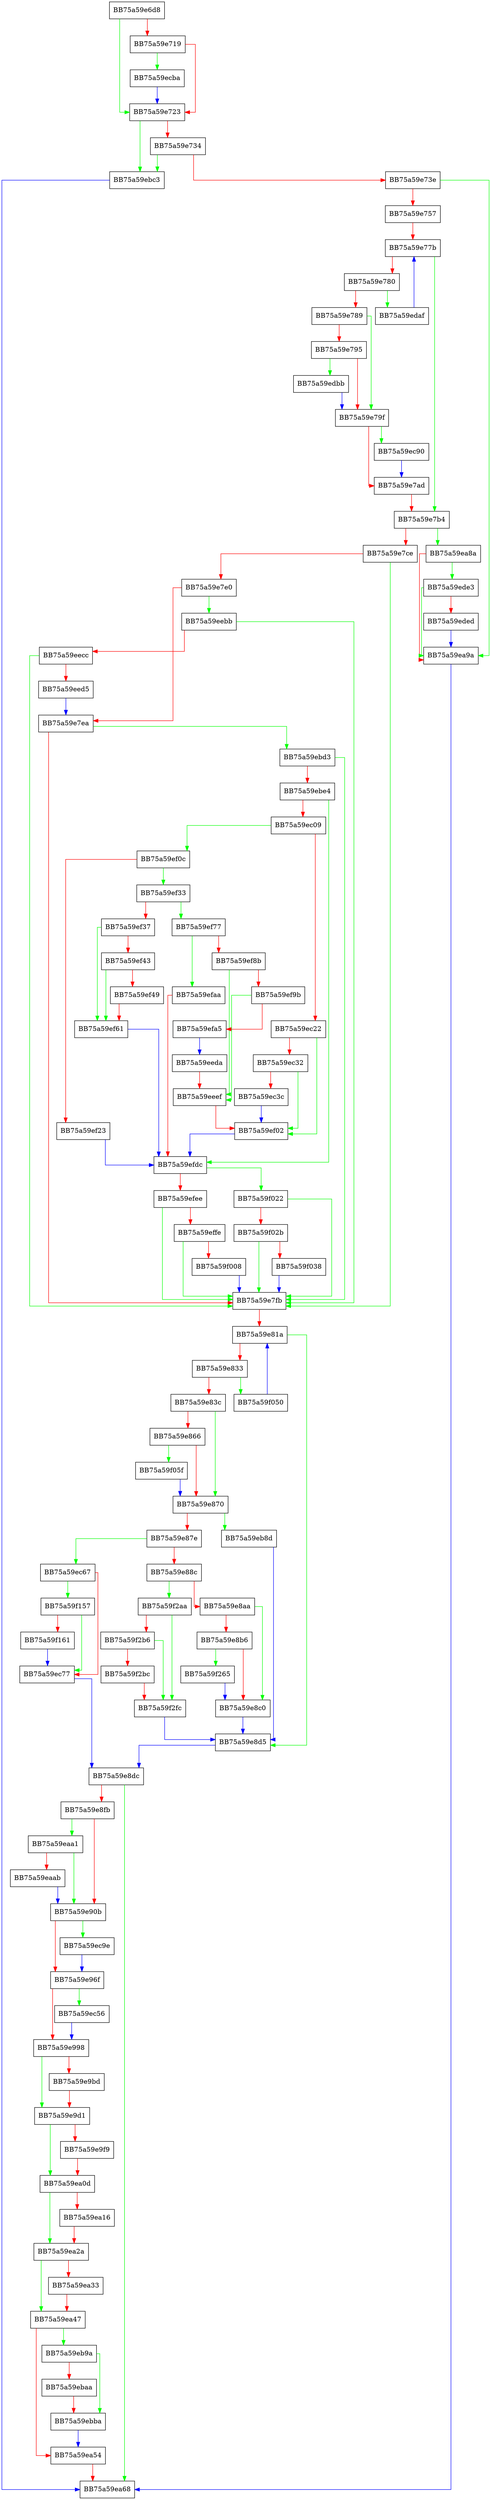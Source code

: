 digraph UberScanClose {
  node [shape="box"];
  graph [splines=ortho];
  BB75a59e6d8 -> BB75a59e723 [color="green"];
  BB75a59e6d8 -> BB75a59e719 [color="red"];
  BB75a59e719 -> BB75a59ecba [color="green"];
  BB75a59e719 -> BB75a59e723 [color="red"];
  BB75a59e723 -> BB75a59ebc3 [color="green"];
  BB75a59e723 -> BB75a59e734 [color="red"];
  BB75a59e734 -> BB75a59ebc3 [color="green"];
  BB75a59e734 -> BB75a59e73e [color="red"];
  BB75a59e73e -> BB75a59ea9a [color="green"];
  BB75a59e73e -> BB75a59e757 [color="red"];
  BB75a59e757 -> BB75a59e77b [color="red"];
  BB75a59e77b -> BB75a59e7b4 [color="green"];
  BB75a59e77b -> BB75a59e780 [color="red"];
  BB75a59e780 -> BB75a59edaf [color="green"];
  BB75a59e780 -> BB75a59e789 [color="red"];
  BB75a59e789 -> BB75a59e79f [color="green"];
  BB75a59e789 -> BB75a59e795 [color="red"];
  BB75a59e795 -> BB75a59edbb [color="green"];
  BB75a59e795 -> BB75a59e79f [color="red"];
  BB75a59e79f -> BB75a59ec90 [color="green"];
  BB75a59e79f -> BB75a59e7ad [color="red"];
  BB75a59e7ad -> BB75a59e7b4 [color="red"];
  BB75a59e7b4 -> BB75a59ea8a [color="green"];
  BB75a59e7b4 -> BB75a59e7ce [color="red"];
  BB75a59e7ce -> BB75a59e7fb [color="green"];
  BB75a59e7ce -> BB75a59e7e0 [color="red"];
  BB75a59e7e0 -> BB75a59eebb [color="green"];
  BB75a59e7e0 -> BB75a59e7ea [color="red"];
  BB75a59e7ea -> BB75a59ebd3 [color="green"];
  BB75a59e7ea -> BB75a59e7fb [color="red"];
  BB75a59e7fb -> BB75a59e81a [color="red"];
  BB75a59e81a -> BB75a59e8d5 [color="green"];
  BB75a59e81a -> BB75a59e833 [color="red"];
  BB75a59e833 -> BB75a59f050 [color="green"];
  BB75a59e833 -> BB75a59e83c [color="red"];
  BB75a59e83c -> BB75a59e870 [color="green"];
  BB75a59e83c -> BB75a59e866 [color="red"];
  BB75a59e866 -> BB75a59f05f [color="green"];
  BB75a59e866 -> BB75a59e870 [color="red"];
  BB75a59e870 -> BB75a59eb8d [color="green"];
  BB75a59e870 -> BB75a59e87e [color="red"];
  BB75a59e87e -> BB75a59ec67 [color="green"];
  BB75a59e87e -> BB75a59e88c [color="red"];
  BB75a59e88c -> BB75a59f2aa [color="green"];
  BB75a59e88c -> BB75a59e8aa [color="red"];
  BB75a59e8aa -> BB75a59e8c0 [color="green"];
  BB75a59e8aa -> BB75a59e8b6 [color="red"];
  BB75a59e8b6 -> BB75a59f265 [color="green"];
  BB75a59e8b6 -> BB75a59e8c0 [color="red"];
  BB75a59e8c0 -> BB75a59e8d5 [color="blue"];
  BB75a59e8d5 -> BB75a59e8dc [color="blue"];
  BB75a59e8dc -> BB75a59ea68 [color="green"];
  BB75a59e8dc -> BB75a59e8fb [color="red"];
  BB75a59e8fb -> BB75a59eaa1 [color="green"];
  BB75a59e8fb -> BB75a59e90b [color="red"];
  BB75a59e90b -> BB75a59ec9e [color="green"];
  BB75a59e90b -> BB75a59e96f [color="red"];
  BB75a59e96f -> BB75a59ec56 [color="green"];
  BB75a59e96f -> BB75a59e998 [color="red"];
  BB75a59e998 -> BB75a59e9d1 [color="green"];
  BB75a59e998 -> BB75a59e9bd [color="red"];
  BB75a59e9bd -> BB75a59e9d1 [color="red"];
  BB75a59e9d1 -> BB75a59ea0d [color="green"];
  BB75a59e9d1 -> BB75a59e9f9 [color="red"];
  BB75a59e9f9 -> BB75a59ea0d [color="red"];
  BB75a59ea0d -> BB75a59ea2a [color="green"];
  BB75a59ea0d -> BB75a59ea16 [color="red"];
  BB75a59ea16 -> BB75a59ea2a [color="red"];
  BB75a59ea2a -> BB75a59ea47 [color="green"];
  BB75a59ea2a -> BB75a59ea33 [color="red"];
  BB75a59ea33 -> BB75a59ea47 [color="red"];
  BB75a59ea47 -> BB75a59eb9a [color="green"];
  BB75a59ea47 -> BB75a59ea54 [color="red"];
  BB75a59ea54 -> BB75a59ea68 [color="red"];
  BB75a59ea8a -> BB75a59ede3 [color="green"];
  BB75a59ea8a -> BB75a59ea9a [color="red"];
  BB75a59ea9a -> BB75a59ea68 [color="blue"];
  BB75a59eaa1 -> BB75a59e90b [color="green"];
  BB75a59eaa1 -> BB75a59eaab [color="red"];
  BB75a59eaab -> BB75a59e90b [color="blue"];
  BB75a59eb8d -> BB75a59e8d5 [color="blue"];
  BB75a59eb9a -> BB75a59ebba [color="green"];
  BB75a59eb9a -> BB75a59ebaa [color="red"];
  BB75a59ebaa -> BB75a59ebba [color="red"];
  BB75a59ebba -> BB75a59ea54 [color="blue"];
  BB75a59ebc3 -> BB75a59ea68 [color="blue"];
  BB75a59ebd3 -> BB75a59e7fb [color="green"];
  BB75a59ebd3 -> BB75a59ebe4 [color="red"];
  BB75a59ebe4 -> BB75a59efdc [color="green"];
  BB75a59ebe4 -> BB75a59ec09 [color="red"];
  BB75a59ec09 -> BB75a59ef0c [color="green"];
  BB75a59ec09 -> BB75a59ec22 [color="red"];
  BB75a59ec22 -> BB75a59ef02 [color="green"];
  BB75a59ec22 -> BB75a59ec32 [color="red"];
  BB75a59ec32 -> BB75a59ef02 [color="green"];
  BB75a59ec32 -> BB75a59ec3c [color="red"];
  BB75a59ec3c -> BB75a59ef02 [color="blue"];
  BB75a59ec56 -> BB75a59e998 [color="blue"];
  BB75a59ec67 -> BB75a59f157 [color="green"];
  BB75a59ec67 -> BB75a59ec77 [color="red"];
  BB75a59ec77 -> BB75a59e8dc [color="blue"];
  BB75a59ec90 -> BB75a59e7ad [color="blue"];
  BB75a59ec9e -> BB75a59e96f [color="blue"];
  BB75a59ecba -> BB75a59e723 [color="blue"];
  BB75a59edaf -> BB75a59e77b [color="blue"];
  BB75a59edbb -> BB75a59e79f [color="blue"];
  BB75a59ede3 -> BB75a59ea9a [color="green"];
  BB75a59ede3 -> BB75a59eded [color="red"];
  BB75a59eded -> BB75a59ea9a [color="blue"];
  BB75a59eebb -> BB75a59e7fb [color="green"];
  BB75a59eebb -> BB75a59eecc [color="red"];
  BB75a59eecc -> BB75a59e7fb [color="green"];
  BB75a59eecc -> BB75a59eed5 [color="red"];
  BB75a59eed5 -> BB75a59e7ea [color="blue"];
  BB75a59eeda -> BB75a59eeef [color="red"];
  BB75a59eeef -> BB75a59ef02 [color="red"];
  BB75a59ef02 -> BB75a59efdc [color="blue"];
  BB75a59ef0c -> BB75a59ef33 [color="green"];
  BB75a59ef0c -> BB75a59ef23 [color="red"];
  BB75a59ef23 -> BB75a59efdc [color="blue"];
  BB75a59ef33 -> BB75a59ef77 [color="green"];
  BB75a59ef33 -> BB75a59ef37 [color="red"];
  BB75a59ef37 -> BB75a59ef61 [color="green"];
  BB75a59ef37 -> BB75a59ef43 [color="red"];
  BB75a59ef43 -> BB75a59ef61 [color="green"];
  BB75a59ef43 -> BB75a59ef49 [color="red"];
  BB75a59ef49 -> BB75a59ef61 [color="red"];
  BB75a59ef61 -> BB75a59efdc [color="blue"];
  BB75a59ef77 -> BB75a59efaa [color="green"];
  BB75a59ef77 -> BB75a59ef8b [color="red"];
  BB75a59ef8b -> BB75a59eeef [color="green"];
  BB75a59ef8b -> BB75a59ef9b [color="red"];
  BB75a59ef9b -> BB75a59eeef [color="green"];
  BB75a59ef9b -> BB75a59efa5 [color="red"];
  BB75a59efa5 -> BB75a59eeda [color="blue"];
  BB75a59efaa -> BB75a59efdc [color="red"];
  BB75a59efdc -> BB75a59f022 [color="green"];
  BB75a59efdc -> BB75a59efee [color="red"];
  BB75a59efee -> BB75a59e7fb [color="green"];
  BB75a59efee -> BB75a59effe [color="red"];
  BB75a59effe -> BB75a59e7fb [color="green"];
  BB75a59effe -> BB75a59f008 [color="red"];
  BB75a59f008 -> BB75a59e7fb [color="blue"];
  BB75a59f022 -> BB75a59e7fb [color="green"];
  BB75a59f022 -> BB75a59f02b [color="red"];
  BB75a59f02b -> BB75a59e7fb [color="green"];
  BB75a59f02b -> BB75a59f038 [color="red"];
  BB75a59f038 -> BB75a59e7fb [color="blue"];
  BB75a59f050 -> BB75a59e81a [color="blue"];
  BB75a59f05f -> BB75a59e870 [color="blue"];
  BB75a59f157 -> BB75a59ec77 [color="green"];
  BB75a59f157 -> BB75a59f161 [color="red"];
  BB75a59f161 -> BB75a59ec77 [color="blue"];
  BB75a59f265 -> BB75a59e8c0 [color="blue"];
  BB75a59f2aa -> BB75a59f2fc [color="green"];
  BB75a59f2aa -> BB75a59f2b6 [color="red"];
  BB75a59f2b6 -> BB75a59f2fc [color="green"];
  BB75a59f2b6 -> BB75a59f2bc [color="red"];
  BB75a59f2bc -> BB75a59f2fc [color="red"];
  BB75a59f2fc -> BB75a59e8d5 [color="blue"];
}